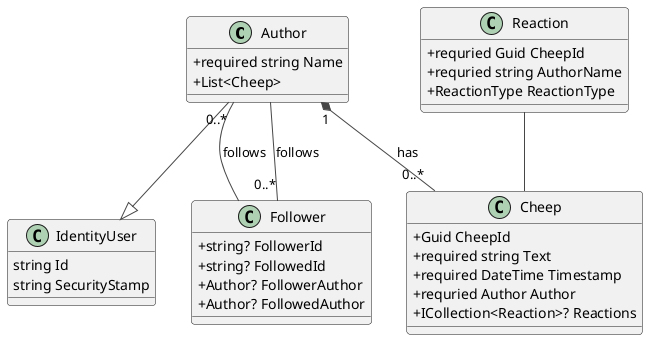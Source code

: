 @startuml
!theme vibrant
skinparam classAttributeIconSize 0

' Define the classes
class Author {
  + required string Name
  + List<Cheep>
}

class Cheep {
  + Guid CheepId
  + required string Text
  + required DateTime Timestamp
  + requried Author Author
  + ICollection<Reaction>? Reactions
}

class Reaction{
  + requried Guid CheepId
  + requried string AuthorName
  + ReactionType ReactionType
}

class IdentityUser {
  string Id
  string SecurityStamp
}

class Follower{
  + string? FollowerId
  + string? FollowedId
  + Author? FollowerAuthor
  + Author? FollowedAuthor
}

' Define relationships
Author "1" *-- "0..*" Cheep : has
Author --|> IdentityUser
Author "0..*" -- Follower: follows
Follower "0..*" -- Author: follows
Reaction -- Cheep

@enduml